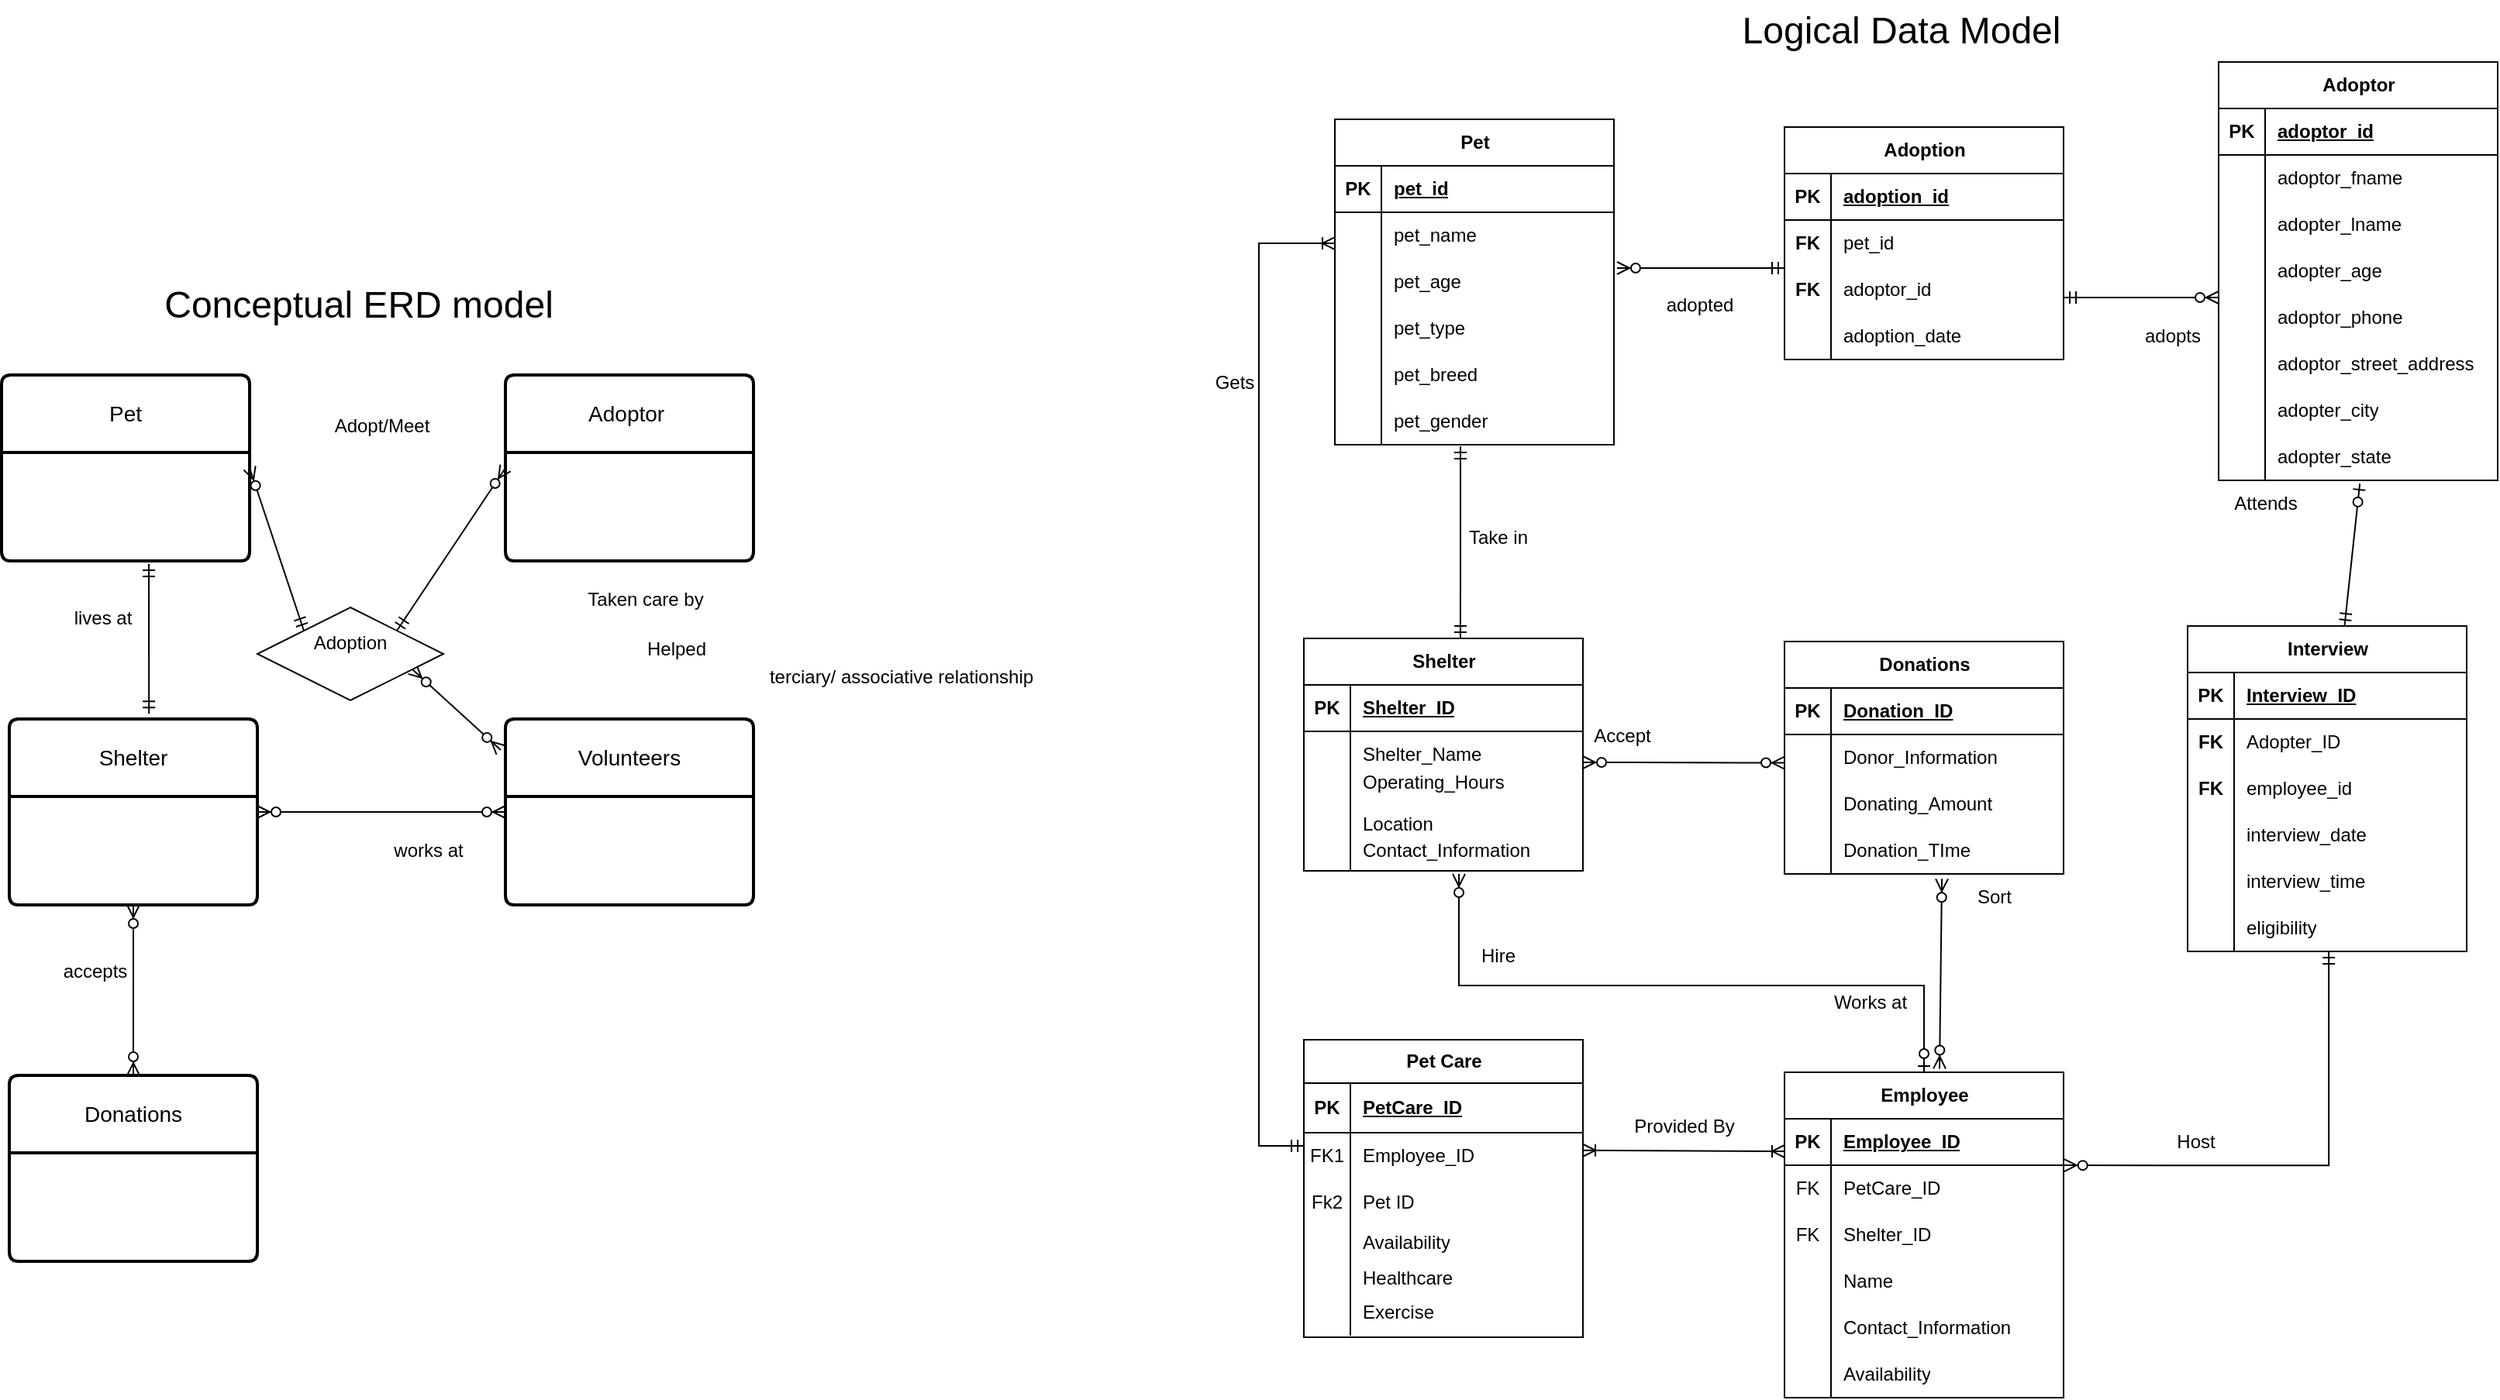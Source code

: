 <mxfile version="22.1.7" type="google">
  <diagram id="R2lEEEUBdFMjLlhIrx00" name="Page-1">
    <mxGraphModel grid="1" page="1" gridSize="10" guides="1" tooltips="1" connect="1" arrows="1" fold="1" pageScale="1" pageWidth="850" pageHeight="1100" math="0" shadow="0" extFonts="Permanent Marker^https://fonts.googleapis.com/css?family=Permanent+Marker">
      <root>
        <mxCell id="0" />
        <mxCell id="1" parent="0" />
        <mxCell id="6ScMfVnlb15F49cPPlyy-7" value="" style="fontSize=12;html=1;endArrow=ERmandOne;startArrow=ERmandOne;rounded=0;exitX=0.561;exitY=0;exitDx=0;exitDy=0;exitPerimeter=0;entryX=0.45;entryY=1.033;entryDx=0;entryDy=0;entryPerimeter=0;" edge="1" parent="1" source="iZDcgBcHcD1Suh2eyc28-14" target="UJeLe2ehfXeYBAAGGsi0-32">
          <mxGeometry width="100" height="100" relative="1" as="geometry">
            <mxPoint x="150.278" y="280" as="sourcePoint" />
            <mxPoint x="151" y="130" as="targetPoint" />
          </mxGeometry>
        </mxCell>
        <mxCell id="Ecwd08bQOfeQbjM8jds3-1" value="" style="fontSize=12;html=1;endArrow=ERoneToMany;startArrow=ERoneToMany;rounded=0;" edge="1" parent="1">
          <mxGeometry width="100" height="100" relative="1" as="geometry">
            <mxPoint x="360" y="581" as="sourcePoint" />
            <mxPoint x="230" y="580.381" as="targetPoint" />
            <Array as="points" />
          </mxGeometry>
        </mxCell>
        <mxCell id="G7YM571_TUAAjWdXDGfz-16" value="" style="edgeStyle=entityRelationEdgeStyle;fontSize=12;html=1;endArrow=ERzeroToMany;endFill=1;startArrow=ERzeroToMany;rounded=0;entryX=0;entryY=0.419;entryDx=0;entryDy=0;entryPerimeter=0;" edge="1" parent="1">
          <mxGeometry width="100" height="100" relative="1" as="geometry">
            <mxPoint x="230" y="330" as="sourcePoint" />
            <mxPoint x="360" y="330.28" as="targetPoint" />
          </mxGeometry>
        </mxCell>
        <mxCell id="Ecwd08bQOfeQbjM8jds3-6" value="" style="fontSize=12;html=1;endArrow=ERzeroToMany;startArrow=ERmandOne;rounded=0;edgeStyle=orthogonalEdgeStyle;entryX=1.002;entryY=0.002;entryDx=0;entryDy=0;entryPerimeter=0;exitX=0.506;exitY=1;exitDx=0;exitDy=0;exitPerimeter=0;" edge="1" parent="1" source="UJeLe2ehfXeYBAAGGsi0-97" target="eMTdoKlWvjq2GIoyLF6N-31">
          <mxGeometry width="100" height="100" relative="1" as="geometry">
            <mxPoint x="700" y="430" as="sourcePoint" />
            <mxPoint x="545" y="590" as="targetPoint" />
            <Array as="points">
              <mxPoint x="711" y="590" />
            </Array>
          </mxGeometry>
        </mxCell>
        <mxCell id="G7YM571_TUAAjWdXDGfz-17" value="" style="edgeStyle=elbowEdgeStyle;fontSize=12;html=1;endArrow=ERoneToMany;startArrow=ERmandOne;rounded=0;entryX=0;entryY=0.667;entryDx=0;entryDy=0;entryPerimeter=0;exitX=0;exitY=0.283;exitDx=0;exitDy=0;exitPerimeter=0;" edge="1" parent="1" source="iZDcgBcHcD1Suh2eyc28-5" target="UJeLe2ehfXeYBAAGGsi0-18">
          <mxGeometry width="100" height="100" relative="1" as="geometry">
            <mxPoint x="70" y="580" as="sourcePoint" />
            <mxPoint x="70.96" y="68" as="targetPoint" />
            <Array as="points">
              <mxPoint x="21" y="300" />
            </Array>
          </mxGeometry>
        </mxCell>
        <mxCell id="6ScMfVnlb15F49cPPlyy-14" value="adopted" style="text;html=1;align=center;verticalAlign=middle;resizable=0;points=[];autosize=1;strokeColor=none;fillColor=none;" vertex="1" parent="1">
          <mxGeometry x="270" y="20" width="70" height="30" as="geometry" />
        </mxCell>
        <mxCell id="6ScMfVnlb15F49cPPlyy-15" value="adopts" style="text;html=1;align=center;verticalAlign=middle;resizable=0;points=[];autosize=1;strokeColor=none;fillColor=none;" vertex="1" parent="1">
          <mxGeometry x="580" y="40" width="60" height="30" as="geometry" />
        </mxCell>
        <mxCell id="6ScMfVnlb15F49cPPlyy-16" value="Attends" style="text;html=1;align=center;verticalAlign=middle;resizable=0;points=[];autosize=1;strokeColor=none;fillColor=none;" vertex="1" parent="1">
          <mxGeometry x="640" y="148" width="60" height="30" as="geometry" />
        </mxCell>
        <mxCell id="Ecwd08bQOfeQbjM8jds3-8" value="Accept" style="text;html=1;align=center;verticalAlign=middle;resizable=0;points=[];autosize=1;strokeColor=none;fillColor=none;" vertex="1" parent="1">
          <mxGeometry x="225" y="298" width="60" height="30" as="geometry" />
        </mxCell>
        <mxCell id="Ecwd08bQOfeQbjM8jds3-9" value="Host" style="text;html=1;align=center;verticalAlign=middle;resizable=0;points=[];autosize=1;strokeColor=none;fillColor=none;" vertex="1" parent="1">
          <mxGeometry x="600" y="560" width="50" height="30" as="geometry" />
        </mxCell>
        <mxCell id="Ecwd08bQOfeQbjM8jds3-10" value="Hire" style="text;html=1;align=center;verticalAlign=middle;resizable=0;points=[];autosize=1;strokeColor=none;fillColor=none;" vertex="1" parent="1">
          <mxGeometry x="150" y="440" width="50" height="30" as="geometry" />
        </mxCell>
        <mxCell id="6ScMfVnlb15F49cPPlyy-18" value="Works at" style="text;html=1;align=center;verticalAlign=middle;resizable=0;points=[];autosize=1;strokeColor=none;fillColor=none;" vertex="1" parent="1">
          <mxGeometry x="380" y="470" width="70" height="30" as="geometry" />
        </mxCell>
        <mxCell id="6ScMfVnlb15F49cPPlyy-19" value="Gets" style="text;html=1;align=center;verticalAlign=middle;resizable=0;points=[];autosize=1;strokeColor=none;fillColor=none;" vertex="1" parent="1">
          <mxGeometry x="-20" y="70" width="50" height="30" as="geometry" />
        </mxCell>
        <mxCell id="Ecwd08bQOfeQbjM8jds3-12" value="&lt;div&gt;Provided By&lt;/div&gt;" style="text;html=1;align=center;verticalAlign=middle;resizable=0;points=[];autosize=1;strokeColor=none;fillColor=none;" vertex="1" parent="1">
          <mxGeometry x="250" y="550" width="90" height="30" as="geometry" />
        </mxCell>
        <mxCell id="Ecwd08bQOfeQbjM8jds3-13" value="" style="fontSize=12;html=1;endArrow=ERzeroToMany;endFill=1;startArrow=ERzeroToMany;rounded=0;exitX=0.864;exitY=-0.019;exitDx=0;exitDy=0;exitPerimeter=0;entryX=0.564;entryY=1.105;entryDx=0;entryDy=0;entryPerimeter=0;" edge="1" parent="1" target="iZDcgBcHcD1Suh2eyc28-37">
          <mxGeometry width="100" height="100" relative="1" as="geometry">
            <mxPoint x="460" y="527.72" as="sourcePoint" />
            <mxPoint x="461.76" y="400" as="targetPoint" />
          </mxGeometry>
        </mxCell>
        <mxCell id="6ScMfVnlb15F49cPPlyy-22" value="&lt;div&gt;Pet&lt;/div&gt;" style="swimlane;childLayout=stackLayout;horizontal=1;startSize=50;horizontalStack=0;rounded=1;fontSize=14;fontStyle=0;strokeWidth=2;resizeParent=0;resizeLast=1;shadow=0;dashed=0;align=center;arcSize=4;whiteSpace=wrap;html=1;" vertex="1" parent="1">
          <mxGeometry x="-790" y="80" width="160" height="120" as="geometry" />
        </mxCell>
        <mxCell id="6ScMfVnlb15F49cPPlyy-23" value="&lt;div&gt;Shelter&lt;/div&gt;" style="swimlane;childLayout=stackLayout;horizontal=1;startSize=50;horizontalStack=0;rounded=1;fontSize=14;fontStyle=0;strokeWidth=2;resizeParent=0;resizeLast=1;shadow=0;dashed=0;align=center;arcSize=4;whiteSpace=wrap;html=1;" vertex="1" parent="1">
          <mxGeometry x="-785" y="302" width="160" height="120" as="geometry" />
        </mxCell>
        <mxCell id="6ScMfVnlb15F49cPPlyy-24" value="&lt;div&gt;Adoptor&amp;nbsp;&lt;/div&gt;" style="swimlane;childLayout=stackLayout;horizontal=1;startSize=50;horizontalStack=0;rounded=1;fontSize=14;fontStyle=0;strokeWidth=2;resizeParent=0;resizeLast=1;shadow=0;dashed=0;align=center;arcSize=4;whiteSpace=wrap;html=1;" vertex="1" parent="1">
          <mxGeometry x="-465" y="80" width="160" height="120" as="geometry" />
        </mxCell>
        <mxCell id="6ScMfVnlb15F49cPPlyy-25" value="&lt;div&gt;Volunteers&lt;/div&gt;" style="swimlane;childLayout=stackLayout;horizontal=1;startSize=50;horizontalStack=0;rounded=1;fontSize=14;fontStyle=0;strokeWidth=2;resizeParent=0;resizeLast=1;shadow=0;dashed=0;align=center;arcSize=4;whiteSpace=wrap;html=1;" vertex="1" parent="1">
          <mxGeometry x="-465" y="302" width="160" height="120" as="geometry" />
        </mxCell>
        <mxCell id="6ScMfVnlb15F49cPPlyy-26" value="&lt;div&gt;Donations&lt;/div&gt;" style="swimlane;childLayout=stackLayout;horizontal=1;startSize=50;horizontalStack=0;rounded=1;fontSize=14;fontStyle=0;strokeWidth=2;resizeParent=0;resizeLast=1;shadow=0;dashed=0;align=center;arcSize=4;whiteSpace=wrap;html=1;" vertex="1" parent="1">
          <mxGeometry x="-785" y="532" width="160" height="120" as="geometry" />
        </mxCell>
        <mxCell id="Ecwd08bQOfeQbjM8jds3-15" value="" style="fontSize=12;html=1;endArrow=ERmandOne;startArrow=ERmandOne;rounded=0;exitX=0.563;exitY=-0.028;exitDx=0;exitDy=0;exitPerimeter=0;" edge="1" parent="1" source="6ScMfVnlb15F49cPPlyy-23">
          <mxGeometry width="100" height="100" relative="1" as="geometry">
            <mxPoint x="-685" y="292" as="sourcePoint" />
            <mxPoint x="-695" y="202" as="targetPoint" />
          </mxGeometry>
        </mxCell>
        <mxCell id="6ScMfVnlb15F49cPPlyy-28" value="" style="fontSize=12;html=1;endArrow=ERzeroToMany;endFill=1;startArrow=ERzeroToMany;rounded=0;entryX=0.5;entryY=1;entryDx=0;entryDy=0;exitX=0.5;exitY=0;exitDx=0;exitDy=0;" edge="1" parent="1" source="6ScMfVnlb15F49cPPlyy-26" target="6ScMfVnlb15F49cPPlyy-23">
          <mxGeometry width="100" height="100" relative="1" as="geometry">
            <mxPoint x="-765" y="522" as="sourcePoint" />
            <mxPoint x="-665" y="422" as="targetPoint" />
          </mxGeometry>
        </mxCell>
        <mxCell id="6ScMfVnlb15F49cPPlyy-29" value="" style="edgeStyle=entityRelationEdgeStyle;fontSize=12;html=1;endArrow=ERzeroToMany;endFill=1;startArrow=ERzeroToMany;rounded=0;entryX=0;entryY=0.5;entryDx=0;entryDy=0;" edge="1" parent="1" target="6ScMfVnlb15F49cPPlyy-25">
          <mxGeometry width="100" height="100" relative="1" as="geometry">
            <mxPoint x="-625" y="362" as="sourcePoint" />
            <mxPoint x="-525" y="262" as="targetPoint" />
          </mxGeometry>
        </mxCell>
        <mxCell id="6ScMfVnlb15F49cPPlyy-30" value="" style="fontSize=12;html=1;endArrow=ERzeroToMany;endFill=1;startArrow=ERzeroToMany;rounded=0;entryX=-0.019;entryY=0.167;entryDx=0;entryDy=0;entryPerimeter=0;exitX=1;exitY=0.75;exitDx=0;exitDy=0;" edge="1" parent="1" source="I-qsW70RcTQzAiqXT5IW-15" target="6ScMfVnlb15F49cPPlyy-25">
          <mxGeometry width="100" height="100" relative="1" as="geometry">
            <mxPoint x="-625" y="182" as="sourcePoint" />
            <mxPoint x="-485" y="212" as="targetPoint" />
          </mxGeometry>
        </mxCell>
        <mxCell id="6ScMfVnlb15F49cPPlyy-31" value="&lt;div&gt;Adopt/Meet&lt;/div&gt;&lt;div&gt;&lt;br&gt;&lt;/div&gt;" style="text;html=1;align=center;verticalAlign=middle;resizable=0;points=[];autosize=1;strokeColor=none;fillColor=none;" vertex="1" parent="1">
          <mxGeometry x="-585" y="100" width="80" height="40" as="geometry" />
        </mxCell>
        <mxCell id="6ScMfVnlb15F49cPPlyy-32" value="lives at" style="text;html=1;align=center;verticalAlign=middle;resizable=0;points=[];autosize=1;strokeColor=none;fillColor=none;" vertex="1" parent="1">
          <mxGeometry x="-755" y="222" width="60" height="30" as="geometry" />
        </mxCell>
        <mxCell id="6ScMfVnlb15F49cPPlyy-33" value="accepts" style="text;html=1;align=center;verticalAlign=middle;resizable=0;points=[];autosize=1;strokeColor=none;fillColor=none;" vertex="1" parent="1">
          <mxGeometry x="-765" y="450" width="70" height="30" as="geometry" />
        </mxCell>
        <mxCell id="6ScMfVnlb15F49cPPlyy-34" value="works at" style="text;html=1;align=center;verticalAlign=middle;resizable=0;points=[];autosize=1;strokeColor=none;fillColor=none;" vertex="1" parent="1">
          <mxGeometry x="-550" y="372" width="70" height="30" as="geometry" />
        </mxCell>
        <mxCell id="Ecwd08bQOfeQbjM8jds3-18" value="Helped" style="text;html=1;align=center;verticalAlign=middle;resizable=0;points=[];autosize=1;strokeColor=none;fillColor=none;" vertex="1" parent="1">
          <mxGeometry x="-385" y="242" width="60" height="30" as="geometry" />
        </mxCell>
        <mxCell id="Ecwd08bQOfeQbjM8jds3-19" value="Taken care by" style="text;html=1;align=center;verticalAlign=middle;resizable=0;points=[];autosize=1;strokeColor=none;fillColor=none;" vertex="1" parent="1">
          <mxGeometry x="-425" y="210" width="100" height="30" as="geometry" />
        </mxCell>
        <mxCell id="I-qsW70RcTQzAiqXT5IW-15" value="&lt;div&gt;Adoption&lt;/div&gt;&lt;div&gt;&lt;br&gt;&lt;/div&gt;" style="shape=rhombus;perimeter=rhombusPerimeter;whiteSpace=wrap;html=1;align=center;" vertex="1" parent="1">
          <mxGeometry x="-625" y="230" width="120" height="60" as="geometry" />
        </mxCell>
        <mxCell id="I-qsW70RcTQzAiqXT5IW-17" value="&lt;div&gt;terciary/ associative relationship&lt;/div&gt;&lt;div&gt;&lt;br&gt;&lt;/div&gt;" style="text;html=1;align=center;verticalAlign=middle;resizable=0;points=[];autosize=1;strokeColor=none;fillColor=none;" vertex="1" parent="1">
          <mxGeometry x="-305" y="262" width="190" height="40" as="geometry" />
        </mxCell>
        <mxCell id="I-qsW70RcTQzAiqXT5IW-19" value="" style="fontSize=12;html=1;endArrow=ERzeroToMany;startArrow=ERmandOne;rounded=0;entryX=1;entryY=0.5;entryDx=0;entryDy=0;exitX=0;exitY=0;exitDx=0;exitDy=0;" edge="1" parent="1" source="I-qsW70RcTQzAiqXT5IW-15" target="6ScMfVnlb15F49cPPlyy-22">
          <mxGeometry width="100" height="100" relative="1" as="geometry">
            <mxPoint x="-590" y="222" as="sourcePoint" />
            <mxPoint x="-585" y="132" as="targetPoint" />
          </mxGeometry>
        </mxCell>
        <mxCell id="I-qsW70RcTQzAiqXT5IW-20" value="" style="fontSize=12;html=1;endArrow=ERzeroToMany;startArrow=ERmandOne;rounded=0;entryX=0;entryY=0.5;entryDx=0;entryDy=0;exitX=1;exitY=0;exitDx=0;exitDy=0;" edge="1" parent="1" source="I-qsW70RcTQzAiqXT5IW-15" target="6ScMfVnlb15F49cPPlyy-24">
          <mxGeometry width="100" height="100" relative="1" as="geometry">
            <mxPoint x="-585" y="255" as="sourcePoint" />
            <mxPoint x="-620" y="150" as="targetPoint" />
          </mxGeometry>
        </mxCell>
        <mxCell id="UJeLe2ehfXeYBAAGGsi0-14" value="Pet" style="shape=table;startSize=30;container=1;collapsible=1;childLayout=tableLayout;fixedRows=1;rowLines=0;fontStyle=1;align=center;resizeLast=1;html=1;" vertex="1" parent="1">
          <mxGeometry x="70" y="-85" width="180" height="210" as="geometry" />
        </mxCell>
        <mxCell id="UJeLe2ehfXeYBAAGGsi0-15" value="" style="shape=tableRow;horizontal=0;startSize=0;swimlaneHead=0;swimlaneBody=0;fillColor=none;collapsible=0;dropTarget=0;points=[[0,0.5],[1,0.5]];portConstraint=eastwest;top=0;left=0;right=0;bottom=1;" vertex="1" parent="UJeLe2ehfXeYBAAGGsi0-14">
          <mxGeometry y="30" width="180" height="30" as="geometry" />
        </mxCell>
        <mxCell id="UJeLe2ehfXeYBAAGGsi0-16" value="PK" style="shape=partialRectangle;connectable=0;fillColor=none;top=0;left=0;bottom=0;right=0;fontStyle=1;overflow=hidden;whiteSpace=wrap;html=1;" vertex="1" parent="UJeLe2ehfXeYBAAGGsi0-15">
          <mxGeometry width="30" height="30" as="geometry">
            <mxRectangle width="30" height="30" as="alternateBounds" />
          </mxGeometry>
        </mxCell>
        <mxCell id="UJeLe2ehfXeYBAAGGsi0-17" value="pet_id" style="shape=partialRectangle;connectable=0;fillColor=none;top=0;left=0;bottom=0;right=0;align=left;spacingLeft=6;fontStyle=5;overflow=hidden;whiteSpace=wrap;html=1;" vertex="1" parent="UJeLe2ehfXeYBAAGGsi0-15">
          <mxGeometry x="30" width="150" height="30" as="geometry">
            <mxRectangle width="150" height="30" as="alternateBounds" />
          </mxGeometry>
        </mxCell>
        <mxCell id="UJeLe2ehfXeYBAAGGsi0-18" value="" style="shape=tableRow;horizontal=0;startSize=0;swimlaneHead=0;swimlaneBody=0;fillColor=none;collapsible=0;dropTarget=0;points=[[0,0.5],[1,0.5]];portConstraint=eastwest;top=0;left=0;right=0;bottom=0;" vertex="1" parent="UJeLe2ehfXeYBAAGGsi0-14">
          <mxGeometry y="60" width="180" height="30" as="geometry" />
        </mxCell>
        <mxCell id="UJeLe2ehfXeYBAAGGsi0-19" value="" style="shape=partialRectangle;connectable=0;fillColor=none;top=0;left=0;bottom=0;right=0;editable=1;overflow=hidden;whiteSpace=wrap;html=1;" vertex="1" parent="UJeLe2ehfXeYBAAGGsi0-18">
          <mxGeometry width="30" height="30" as="geometry">
            <mxRectangle width="30" height="30" as="alternateBounds" />
          </mxGeometry>
        </mxCell>
        <mxCell id="UJeLe2ehfXeYBAAGGsi0-20" value="pet_name" style="shape=partialRectangle;connectable=0;fillColor=none;top=0;left=0;bottom=0;right=0;align=left;spacingLeft=6;overflow=hidden;whiteSpace=wrap;html=1;" vertex="1" parent="UJeLe2ehfXeYBAAGGsi0-18">
          <mxGeometry x="30" width="150" height="30" as="geometry">
            <mxRectangle width="150" height="30" as="alternateBounds" />
          </mxGeometry>
        </mxCell>
        <mxCell id="UJeLe2ehfXeYBAAGGsi0-21" value="" style="shape=tableRow;horizontal=0;startSize=0;swimlaneHead=0;swimlaneBody=0;fillColor=none;collapsible=0;dropTarget=0;points=[[0,0.5],[1,0.5]];portConstraint=eastwest;top=0;left=0;right=0;bottom=0;" vertex="1" parent="UJeLe2ehfXeYBAAGGsi0-14">
          <mxGeometry y="90" width="180" height="30" as="geometry" />
        </mxCell>
        <mxCell id="UJeLe2ehfXeYBAAGGsi0-22" value="" style="shape=partialRectangle;connectable=0;fillColor=none;top=0;left=0;bottom=0;right=0;editable=1;overflow=hidden;whiteSpace=wrap;html=1;" vertex="1" parent="UJeLe2ehfXeYBAAGGsi0-21">
          <mxGeometry width="30" height="30" as="geometry">
            <mxRectangle width="30" height="30" as="alternateBounds" />
          </mxGeometry>
        </mxCell>
        <mxCell id="UJeLe2ehfXeYBAAGGsi0-23" value="pet_age" style="shape=partialRectangle;connectable=0;fillColor=none;top=0;left=0;bottom=0;right=0;align=left;spacingLeft=6;overflow=hidden;whiteSpace=wrap;html=1;" vertex="1" parent="UJeLe2ehfXeYBAAGGsi0-21">
          <mxGeometry x="30" width="150" height="30" as="geometry">
            <mxRectangle width="150" height="30" as="alternateBounds" />
          </mxGeometry>
        </mxCell>
        <mxCell id="UJeLe2ehfXeYBAAGGsi0-24" value="" style="shape=tableRow;horizontal=0;startSize=0;swimlaneHead=0;swimlaneBody=0;fillColor=none;collapsible=0;dropTarget=0;points=[[0,0.5],[1,0.5]];portConstraint=eastwest;top=0;left=0;right=0;bottom=0;" vertex="1" parent="UJeLe2ehfXeYBAAGGsi0-14">
          <mxGeometry y="120" width="180" height="30" as="geometry" />
        </mxCell>
        <mxCell id="UJeLe2ehfXeYBAAGGsi0-25" value="" style="shape=partialRectangle;connectable=0;fillColor=none;top=0;left=0;bottom=0;right=0;editable=1;overflow=hidden;whiteSpace=wrap;html=1;" vertex="1" parent="UJeLe2ehfXeYBAAGGsi0-24">
          <mxGeometry width="30" height="30" as="geometry">
            <mxRectangle width="30" height="30" as="alternateBounds" />
          </mxGeometry>
        </mxCell>
        <mxCell id="UJeLe2ehfXeYBAAGGsi0-26" value="pet_type" style="shape=partialRectangle;connectable=0;fillColor=none;top=0;left=0;bottom=0;right=0;align=left;spacingLeft=6;overflow=hidden;whiteSpace=wrap;html=1;" vertex="1" parent="UJeLe2ehfXeYBAAGGsi0-24">
          <mxGeometry x="30" width="150" height="30" as="geometry">
            <mxRectangle width="150" height="30" as="alternateBounds" />
          </mxGeometry>
        </mxCell>
        <mxCell id="UJeLe2ehfXeYBAAGGsi0-27" style="shape=tableRow;horizontal=0;startSize=0;swimlaneHead=0;swimlaneBody=0;fillColor=none;collapsible=0;dropTarget=0;points=[[0,0.5],[1,0.5]];portConstraint=eastwest;top=0;left=0;right=0;bottom=0;" vertex="1" parent="UJeLe2ehfXeYBAAGGsi0-14">
          <mxGeometry y="150" width="180" height="30" as="geometry" />
        </mxCell>
        <mxCell id="UJeLe2ehfXeYBAAGGsi0-28" style="shape=partialRectangle;connectable=0;fillColor=none;top=0;left=0;bottom=0;right=0;editable=1;overflow=hidden;whiteSpace=wrap;html=1;" vertex="1" parent="UJeLe2ehfXeYBAAGGsi0-27">
          <mxGeometry width="30" height="30" as="geometry">
            <mxRectangle width="30" height="30" as="alternateBounds" />
          </mxGeometry>
        </mxCell>
        <mxCell id="UJeLe2ehfXeYBAAGGsi0-29" value="pet_breed" style="shape=partialRectangle;connectable=0;fillColor=none;top=0;left=0;bottom=0;right=0;align=left;spacingLeft=6;overflow=hidden;whiteSpace=wrap;html=1;" vertex="1" parent="UJeLe2ehfXeYBAAGGsi0-27">
          <mxGeometry x="30" width="150" height="30" as="geometry">
            <mxRectangle width="150" height="30" as="alternateBounds" />
          </mxGeometry>
        </mxCell>
        <mxCell id="UJeLe2ehfXeYBAAGGsi0-32" style="shape=tableRow;horizontal=0;startSize=0;swimlaneHead=0;swimlaneBody=0;fillColor=none;collapsible=0;dropTarget=0;points=[[0,0.5],[1,0.5]];portConstraint=eastwest;top=0;left=0;right=0;bottom=0;" vertex="1" parent="UJeLe2ehfXeYBAAGGsi0-14">
          <mxGeometry y="180" width="180" height="30" as="geometry" />
        </mxCell>
        <mxCell id="UJeLe2ehfXeYBAAGGsi0-33" style="shape=partialRectangle;connectable=0;fillColor=none;top=0;left=0;bottom=0;right=0;editable=1;overflow=hidden;whiteSpace=wrap;html=1;" vertex="1" parent="UJeLe2ehfXeYBAAGGsi0-32">
          <mxGeometry width="30" height="30" as="geometry">
            <mxRectangle width="30" height="30" as="alternateBounds" />
          </mxGeometry>
        </mxCell>
        <mxCell id="UJeLe2ehfXeYBAAGGsi0-34" value="pet_gender" style="shape=partialRectangle;connectable=0;fillColor=none;top=0;left=0;bottom=0;right=0;align=left;spacingLeft=6;overflow=hidden;whiteSpace=wrap;html=1;" vertex="1" parent="UJeLe2ehfXeYBAAGGsi0-32">
          <mxGeometry x="30" width="150" height="30" as="geometry">
            <mxRectangle width="150" height="30" as="alternateBounds" />
          </mxGeometry>
        </mxCell>
        <mxCell id="eMTdoKlWvjq2GIoyLF6N-14" value="Interview" style="shape=table;startSize=30;container=1;collapsible=1;childLayout=tableLayout;fixedRows=1;rowLines=0;fontStyle=1;align=center;resizeLast=1;html=1;" vertex="1" parent="1">
          <mxGeometry x="620" y="242" width="180" height="210" as="geometry" />
        </mxCell>
        <mxCell id="eMTdoKlWvjq2GIoyLF6N-15" value="" style="shape=tableRow;horizontal=0;startSize=0;swimlaneHead=0;swimlaneBody=0;fillColor=none;collapsible=0;dropTarget=0;points=[[0,0.5],[1,0.5]];portConstraint=eastwest;top=0;left=0;right=0;bottom=1;" vertex="1" parent="eMTdoKlWvjq2GIoyLF6N-14">
          <mxGeometry y="30" width="180" height="30" as="geometry" />
        </mxCell>
        <mxCell id="eMTdoKlWvjq2GIoyLF6N-16" value="PK" style="shape=partialRectangle;connectable=0;fillColor=none;top=0;left=0;bottom=0;right=0;fontStyle=1;overflow=hidden;whiteSpace=wrap;html=1;" vertex="1" parent="eMTdoKlWvjq2GIoyLF6N-15">
          <mxGeometry width="30" height="30" as="geometry">
            <mxRectangle width="30" height="30" as="alternateBounds" />
          </mxGeometry>
        </mxCell>
        <mxCell id="eMTdoKlWvjq2GIoyLF6N-17" value="Interview_ID" style="shape=partialRectangle;connectable=0;fillColor=none;top=0;left=0;bottom=0;right=0;align=left;spacingLeft=6;fontStyle=5;overflow=hidden;whiteSpace=wrap;html=1;" vertex="1" parent="eMTdoKlWvjq2GIoyLF6N-15">
          <mxGeometry x="30" width="150" height="30" as="geometry">
            <mxRectangle width="150" height="30" as="alternateBounds" />
          </mxGeometry>
        </mxCell>
        <mxCell id="eMTdoKlWvjq2GIoyLF6N-18" value="" style="shape=tableRow;horizontal=0;startSize=0;swimlaneHead=0;swimlaneBody=0;fillColor=none;collapsible=0;dropTarget=0;points=[[0,0.5],[1,0.5]];portConstraint=eastwest;top=0;left=0;right=0;bottom=0;" vertex="1" parent="eMTdoKlWvjq2GIoyLF6N-14">
          <mxGeometry y="60" width="180" height="30" as="geometry" />
        </mxCell>
        <mxCell id="eMTdoKlWvjq2GIoyLF6N-19" value="FK" style="shape=partialRectangle;connectable=0;fillColor=none;top=0;left=0;bottom=0;right=0;editable=1;overflow=hidden;whiteSpace=wrap;html=1;fontStyle=1" vertex="1" parent="eMTdoKlWvjq2GIoyLF6N-18">
          <mxGeometry width="30" height="30" as="geometry">
            <mxRectangle width="30" height="30" as="alternateBounds" />
          </mxGeometry>
        </mxCell>
        <mxCell id="eMTdoKlWvjq2GIoyLF6N-20" value="Adopter_ID" style="shape=partialRectangle;connectable=0;fillColor=none;top=0;left=0;bottom=0;right=0;align=left;spacingLeft=6;overflow=hidden;whiteSpace=wrap;html=1;" vertex="1" parent="eMTdoKlWvjq2GIoyLF6N-18">
          <mxGeometry x="30" width="150" height="30" as="geometry">
            <mxRectangle width="150" height="30" as="alternateBounds" />
          </mxGeometry>
        </mxCell>
        <mxCell id="eMTdoKlWvjq2GIoyLF6N-21" value="" style="shape=tableRow;horizontal=0;startSize=0;swimlaneHead=0;swimlaneBody=0;fillColor=none;collapsible=0;dropTarget=0;points=[[0,0.5],[1,0.5]];portConstraint=eastwest;top=0;left=0;right=0;bottom=0;" vertex="1" parent="eMTdoKlWvjq2GIoyLF6N-14">
          <mxGeometry y="90" width="180" height="30" as="geometry" />
        </mxCell>
        <mxCell id="eMTdoKlWvjq2GIoyLF6N-22" value="&lt;b&gt;FK&lt;/b&gt;" style="shape=partialRectangle;connectable=0;fillColor=none;top=0;left=0;bottom=0;right=0;editable=1;overflow=hidden;whiteSpace=wrap;html=1;" vertex="1" parent="eMTdoKlWvjq2GIoyLF6N-21">
          <mxGeometry width="30" height="30" as="geometry">
            <mxRectangle width="30" height="30" as="alternateBounds" />
          </mxGeometry>
        </mxCell>
        <mxCell id="eMTdoKlWvjq2GIoyLF6N-23" value="employee_id" style="shape=partialRectangle;connectable=0;fillColor=none;top=0;left=0;bottom=0;right=0;align=left;spacingLeft=6;overflow=hidden;whiteSpace=wrap;html=1;" vertex="1" parent="eMTdoKlWvjq2GIoyLF6N-21">
          <mxGeometry x="30" width="150" height="30" as="geometry">
            <mxRectangle width="150" height="30" as="alternateBounds" />
          </mxGeometry>
        </mxCell>
        <mxCell id="eMTdoKlWvjq2GIoyLF6N-24" value="" style="shape=tableRow;horizontal=0;startSize=0;swimlaneHead=0;swimlaneBody=0;fillColor=none;collapsible=0;dropTarget=0;points=[[0,0.5],[1,0.5]];portConstraint=eastwest;top=0;left=0;right=0;bottom=0;" vertex="1" parent="eMTdoKlWvjq2GIoyLF6N-14">
          <mxGeometry y="120" width="180" height="30" as="geometry" />
        </mxCell>
        <mxCell id="eMTdoKlWvjq2GIoyLF6N-25" value="" style="shape=partialRectangle;connectable=0;fillColor=none;top=0;left=0;bottom=0;right=0;editable=1;overflow=hidden;whiteSpace=wrap;html=1;" vertex="1" parent="eMTdoKlWvjq2GIoyLF6N-24">
          <mxGeometry width="30" height="30" as="geometry">
            <mxRectangle width="30" height="30" as="alternateBounds" />
          </mxGeometry>
        </mxCell>
        <mxCell id="eMTdoKlWvjq2GIoyLF6N-26" value="interview_date" style="shape=partialRectangle;connectable=0;fillColor=none;top=0;left=0;bottom=0;right=0;align=left;spacingLeft=6;overflow=hidden;whiteSpace=wrap;html=1;" vertex="1" parent="eMTdoKlWvjq2GIoyLF6N-24">
          <mxGeometry x="30" width="150" height="30" as="geometry">
            <mxRectangle width="150" height="30" as="alternateBounds" />
          </mxGeometry>
        </mxCell>
        <mxCell id="UJeLe2ehfXeYBAAGGsi0-94" style="shape=tableRow;horizontal=0;startSize=0;swimlaneHead=0;swimlaneBody=0;fillColor=none;collapsible=0;dropTarget=0;points=[[0,0.5],[1,0.5]];portConstraint=eastwest;top=0;left=0;right=0;bottom=0;" vertex="1" parent="eMTdoKlWvjq2GIoyLF6N-14">
          <mxGeometry y="150" width="180" height="30" as="geometry" />
        </mxCell>
        <mxCell id="UJeLe2ehfXeYBAAGGsi0-95" style="shape=partialRectangle;connectable=0;fillColor=none;top=0;left=0;bottom=0;right=0;editable=1;overflow=hidden;whiteSpace=wrap;html=1;" vertex="1" parent="UJeLe2ehfXeYBAAGGsi0-94">
          <mxGeometry width="30" height="30" as="geometry">
            <mxRectangle width="30" height="30" as="alternateBounds" />
          </mxGeometry>
        </mxCell>
        <mxCell id="UJeLe2ehfXeYBAAGGsi0-96" value="interview_time" style="shape=partialRectangle;connectable=0;fillColor=none;top=0;left=0;bottom=0;right=0;align=left;spacingLeft=6;overflow=hidden;whiteSpace=wrap;html=1;" vertex="1" parent="UJeLe2ehfXeYBAAGGsi0-94">
          <mxGeometry x="30" width="150" height="30" as="geometry">
            <mxRectangle width="150" height="30" as="alternateBounds" />
          </mxGeometry>
        </mxCell>
        <mxCell id="UJeLe2ehfXeYBAAGGsi0-97" style="shape=tableRow;horizontal=0;startSize=0;swimlaneHead=0;swimlaneBody=0;fillColor=none;collapsible=0;dropTarget=0;points=[[0,0.5],[1,0.5]];portConstraint=eastwest;top=0;left=0;right=0;bottom=0;" vertex="1" parent="eMTdoKlWvjq2GIoyLF6N-14">
          <mxGeometry y="180" width="180" height="30" as="geometry" />
        </mxCell>
        <mxCell id="UJeLe2ehfXeYBAAGGsi0-98" style="shape=partialRectangle;connectable=0;fillColor=none;top=0;left=0;bottom=0;right=0;editable=1;overflow=hidden;whiteSpace=wrap;html=1;" vertex="1" parent="UJeLe2ehfXeYBAAGGsi0-97">
          <mxGeometry width="30" height="30" as="geometry">
            <mxRectangle width="30" height="30" as="alternateBounds" />
          </mxGeometry>
        </mxCell>
        <mxCell id="UJeLe2ehfXeYBAAGGsi0-99" value="eligibility" style="shape=partialRectangle;connectable=0;fillColor=none;top=0;left=0;bottom=0;right=0;align=left;spacingLeft=6;overflow=hidden;whiteSpace=wrap;html=1;" vertex="1" parent="UJeLe2ehfXeYBAAGGsi0-97">
          <mxGeometry x="30" width="150" height="30" as="geometry">
            <mxRectangle width="150" height="30" as="alternateBounds" />
          </mxGeometry>
        </mxCell>
        <mxCell id="iZDcgBcHcD1Suh2eyc28-1" value="Pet Care" style="shape=table;startSize=28;container=1;collapsible=1;childLayout=tableLayout;fixedRows=1;rowLines=0;fontStyle=1;align=center;resizeLast=1;html=1;" vertex="1" parent="1">
          <mxGeometry x="50" y="509" width="180" height="192" as="geometry" />
        </mxCell>
        <mxCell id="iZDcgBcHcD1Suh2eyc28-2" value="" style="shape=tableRow;horizontal=0;startSize=0;swimlaneHead=0;swimlaneBody=0;fillColor=none;collapsible=0;dropTarget=0;points=[[0,0.5],[1,0.5]];portConstraint=eastwest;top=0;left=0;right=0;bottom=1;" vertex="1" parent="iZDcgBcHcD1Suh2eyc28-1">
          <mxGeometry y="28" width="180" height="32" as="geometry" />
        </mxCell>
        <mxCell id="iZDcgBcHcD1Suh2eyc28-3" value="PK" style="shape=partialRectangle;connectable=0;fillColor=none;top=0;left=0;bottom=0;right=0;fontStyle=1;overflow=hidden;whiteSpace=wrap;html=1;" vertex="1" parent="iZDcgBcHcD1Suh2eyc28-2">
          <mxGeometry width="30" height="32" as="geometry">
            <mxRectangle width="30" height="32" as="alternateBounds" />
          </mxGeometry>
        </mxCell>
        <mxCell id="iZDcgBcHcD1Suh2eyc28-4" value="PetCare_ID" style="shape=partialRectangle;connectable=0;fillColor=none;top=0;left=0;bottom=0;right=0;align=left;spacingLeft=6;fontStyle=5;overflow=hidden;whiteSpace=wrap;html=1;" vertex="1" parent="iZDcgBcHcD1Suh2eyc28-2">
          <mxGeometry x="30" width="150" height="32" as="geometry">
            <mxRectangle width="150" height="32" as="alternateBounds" />
          </mxGeometry>
        </mxCell>
        <mxCell id="iZDcgBcHcD1Suh2eyc28-5" value="" style="shape=tableRow;horizontal=0;startSize=0;swimlaneHead=0;swimlaneBody=0;fillColor=none;collapsible=0;dropTarget=0;points=[[0,0.5],[1,0.5]];portConstraint=eastwest;top=0;left=0;right=0;bottom=0;" vertex="1" parent="iZDcgBcHcD1Suh2eyc28-1">
          <mxGeometry y="60" width="180" height="30" as="geometry" />
        </mxCell>
        <mxCell id="iZDcgBcHcD1Suh2eyc28-6" value="FK1" style="shape=partialRectangle;connectable=0;fillColor=none;top=0;left=0;bottom=0;right=0;editable=1;overflow=hidden;whiteSpace=wrap;html=1;" vertex="1" parent="iZDcgBcHcD1Suh2eyc28-5">
          <mxGeometry width="30" height="30" as="geometry">
            <mxRectangle width="30" height="30" as="alternateBounds" />
          </mxGeometry>
        </mxCell>
        <mxCell id="iZDcgBcHcD1Suh2eyc28-7" value="Employee_ID" style="shape=partialRectangle;connectable=0;fillColor=none;top=0;left=0;bottom=0;right=0;align=left;spacingLeft=6;overflow=hidden;whiteSpace=wrap;html=1;" vertex="1" parent="iZDcgBcHcD1Suh2eyc28-5">
          <mxGeometry x="30" width="150" height="30" as="geometry">
            <mxRectangle width="150" height="30" as="alternateBounds" />
          </mxGeometry>
        </mxCell>
        <mxCell id="iZDcgBcHcD1Suh2eyc28-8" value="" style="shape=tableRow;horizontal=0;startSize=0;swimlaneHead=0;swimlaneBody=0;fillColor=none;collapsible=0;dropTarget=0;points=[[0,0.5],[1,0.5]];portConstraint=eastwest;top=0;left=0;right=0;bottom=0;" vertex="1" parent="iZDcgBcHcD1Suh2eyc28-1">
          <mxGeometry y="90" width="180" height="30" as="geometry" />
        </mxCell>
        <mxCell id="iZDcgBcHcD1Suh2eyc28-9" value="Fk2" style="shape=partialRectangle;connectable=0;fillColor=none;top=0;left=0;bottom=0;right=0;editable=1;overflow=hidden;whiteSpace=wrap;html=1;" vertex="1" parent="iZDcgBcHcD1Suh2eyc28-8">
          <mxGeometry width="30" height="30" as="geometry">
            <mxRectangle width="30" height="30" as="alternateBounds" />
          </mxGeometry>
        </mxCell>
        <mxCell id="iZDcgBcHcD1Suh2eyc28-10" value="Pet ID" style="shape=partialRectangle;connectable=0;fillColor=none;top=0;left=0;bottom=0;right=0;align=left;spacingLeft=6;overflow=hidden;whiteSpace=wrap;html=1;" vertex="1" parent="iZDcgBcHcD1Suh2eyc28-8">
          <mxGeometry x="30" width="150" height="30" as="geometry">
            <mxRectangle width="150" height="30" as="alternateBounds" />
          </mxGeometry>
        </mxCell>
        <mxCell id="iZDcgBcHcD1Suh2eyc28-11" value="" style="shape=tableRow;horizontal=0;startSize=0;swimlaneHead=0;swimlaneBody=0;fillColor=none;collapsible=0;dropTarget=0;points=[[0,0.5],[1,0.5]];portConstraint=eastwest;top=0;left=0;right=0;bottom=0;" vertex="1" parent="iZDcgBcHcD1Suh2eyc28-1">
          <mxGeometry y="120" width="180" height="22" as="geometry" />
        </mxCell>
        <mxCell id="iZDcgBcHcD1Suh2eyc28-12" value="" style="shape=partialRectangle;connectable=0;fillColor=none;top=0;left=0;bottom=0;right=0;editable=1;overflow=hidden;whiteSpace=wrap;html=1;" vertex="1" parent="iZDcgBcHcD1Suh2eyc28-11">
          <mxGeometry width="30" height="22" as="geometry">
            <mxRectangle width="30" height="22" as="alternateBounds" />
          </mxGeometry>
        </mxCell>
        <mxCell id="iZDcgBcHcD1Suh2eyc28-13" value="Availability" style="shape=partialRectangle;connectable=0;fillColor=none;top=0;left=0;bottom=0;right=0;align=left;spacingLeft=6;overflow=hidden;whiteSpace=wrap;html=1;" vertex="1" parent="iZDcgBcHcD1Suh2eyc28-11">
          <mxGeometry x="30" width="150" height="22" as="geometry">
            <mxRectangle width="150" height="22" as="alternateBounds" />
          </mxGeometry>
        </mxCell>
        <mxCell id="UJeLe2ehfXeYBAAGGsi0-30" value="" style="fontSize=12;html=1;endArrow=ERzeroToMany;startArrow=ERmandOne;rounded=0;entryX=1.011;entryY=0.2;entryDx=0;entryDy=0;entryPerimeter=0;" edge="1" parent="1" target="UJeLe2ehfXeYBAAGGsi0-21">
          <mxGeometry width="100" height="100" relative="1" as="geometry">
            <mxPoint x="360" y="11" as="sourcePoint" />
            <mxPoint x="460" y="15" as="targetPoint" />
          </mxGeometry>
        </mxCell>
        <mxCell id="eMTdoKlWvjq2GIoyLF6N-27" value="Employee" style="shape=table;startSize=30;container=1;collapsible=1;childLayout=tableLayout;fixedRows=1;rowLines=0;fontStyle=1;align=center;resizeLast=1;html=1;" vertex="1" parent="1">
          <mxGeometry x="360" y="530" width="180" height="210" as="geometry" />
        </mxCell>
        <mxCell id="eMTdoKlWvjq2GIoyLF6N-50" style="shape=tableRow;horizontal=0;startSize=0;swimlaneHead=0;swimlaneBody=0;fillColor=none;collapsible=0;dropTarget=0;points=[[0,0.5],[1,0.5]];portConstraint=eastwest;top=0;left=0;right=0;bottom=1;" vertex="1" parent="eMTdoKlWvjq2GIoyLF6N-27">
          <mxGeometry y="30" width="180" height="30" as="geometry" />
        </mxCell>
        <mxCell id="eMTdoKlWvjq2GIoyLF6N-51" value="PK" style="shape=partialRectangle;connectable=0;fillColor=none;top=0;left=0;bottom=0;right=0;fontStyle=1;overflow=hidden;whiteSpace=wrap;html=1;" vertex="1" parent="eMTdoKlWvjq2GIoyLF6N-50">
          <mxGeometry width="30" height="30" as="geometry">
            <mxRectangle width="30" height="30" as="alternateBounds" />
          </mxGeometry>
        </mxCell>
        <mxCell id="eMTdoKlWvjq2GIoyLF6N-52" value="Employee_ID" style="shape=partialRectangle;connectable=0;fillColor=none;top=0;left=0;bottom=0;right=0;align=left;spacingLeft=6;fontStyle=5;overflow=hidden;whiteSpace=wrap;html=1;" vertex="1" parent="eMTdoKlWvjq2GIoyLF6N-50">
          <mxGeometry x="30" width="150" height="30" as="geometry">
            <mxRectangle width="150" height="30" as="alternateBounds" />
          </mxGeometry>
        </mxCell>
        <mxCell id="eMTdoKlWvjq2GIoyLF6N-31" value="" style="shape=tableRow;horizontal=0;startSize=0;swimlaneHead=0;swimlaneBody=0;fillColor=none;collapsible=0;dropTarget=0;points=[[0,0.5],[1,0.5]];portConstraint=eastwest;top=0;left=0;right=0;bottom=0;" vertex="1" parent="eMTdoKlWvjq2GIoyLF6N-27">
          <mxGeometry y="60" width="180" height="30" as="geometry" />
        </mxCell>
        <mxCell id="eMTdoKlWvjq2GIoyLF6N-32" value="FK" style="shape=partialRectangle;connectable=0;fillColor=none;top=0;left=0;bottom=0;right=0;editable=1;overflow=hidden;whiteSpace=wrap;html=1;" vertex="1" parent="eMTdoKlWvjq2GIoyLF6N-31">
          <mxGeometry width="30" height="30" as="geometry">
            <mxRectangle width="30" height="30" as="alternateBounds" />
          </mxGeometry>
        </mxCell>
        <mxCell id="eMTdoKlWvjq2GIoyLF6N-33" value="PetCare_ID" style="shape=partialRectangle;connectable=0;fillColor=none;top=0;left=0;bottom=0;right=0;align=left;spacingLeft=6;overflow=hidden;whiteSpace=wrap;html=1;" vertex="1" parent="eMTdoKlWvjq2GIoyLF6N-31">
          <mxGeometry x="30" width="150" height="30" as="geometry">
            <mxRectangle width="150" height="30" as="alternateBounds" />
          </mxGeometry>
        </mxCell>
        <mxCell id="eMTdoKlWvjq2GIoyLF6N-56" style="shape=tableRow;horizontal=0;startSize=0;swimlaneHead=0;swimlaneBody=0;fillColor=none;collapsible=0;dropTarget=0;points=[[0,0.5],[1,0.5]];portConstraint=eastwest;top=0;left=0;right=0;bottom=0;" vertex="1" parent="eMTdoKlWvjq2GIoyLF6N-27">
          <mxGeometry y="90" width="180" height="30" as="geometry" />
        </mxCell>
        <mxCell id="eMTdoKlWvjq2GIoyLF6N-57" value="FK" style="shape=partialRectangle;connectable=0;fillColor=none;top=0;left=0;bottom=0;right=0;editable=1;overflow=hidden;whiteSpace=wrap;html=1;" vertex="1" parent="eMTdoKlWvjq2GIoyLF6N-56">
          <mxGeometry width="30" height="30" as="geometry">
            <mxRectangle width="30" height="30" as="alternateBounds" />
          </mxGeometry>
        </mxCell>
        <mxCell id="eMTdoKlWvjq2GIoyLF6N-58" value="Shelter_ID" style="shape=partialRectangle;connectable=0;fillColor=none;top=0;left=0;bottom=0;right=0;align=left;spacingLeft=6;overflow=hidden;whiteSpace=wrap;html=1;" vertex="1" parent="eMTdoKlWvjq2GIoyLF6N-56">
          <mxGeometry x="30" width="150" height="30" as="geometry">
            <mxRectangle width="150" height="30" as="alternateBounds" />
          </mxGeometry>
        </mxCell>
        <mxCell id="eMTdoKlWvjq2GIoyLF6N-34" value="" style="shape=tableRow;horizontal=0;startSize=0;swimlaneHead=0;swimlaneBody=0;fillColor=none;collapsible=0;dropTarget=0;points=[[0,0.5],[1,0.5]];portConstraint=eastwest;top=0;left=0;right=0;bottom=0;" vertex="1" parent="eMTdoKlWvjq2GIoyLF6N-27">
          <mxGeometry y="120" width="180" height="30" as="geometry" />
        </mxCell>
        <mxCell id="eMTdoKlWvjq2GIoyLF6N-35" value="" style="shape=partialRectangle;connectable=0;fillColor=none;top=0;left=0;bottom=0;right=0;editable=1;overflow=hidden;whiteSpace=wrap;html=1;" vertex="1" parent="eMTdoKlWvjq2GIoyLF6N-34">
          <mxGeometry width="30" height="30" as="geometry">
            <mxRectangle width="30" height="30" as="alternateBounds" />
          </mxGeometry>
        </mxCell>
        <mxCell id="eMTdoKlWvjq2GIoyLF6N-36" value="Name" style="shape=partialRectangle;connectable=0;fillColor=none;top=0;left=0;bottom=0;right=0;align=left;spacingLeft=6;overflow=hidden;whiteSpace=wrap;html=1;" vertex="1" parent="eMTdoKlWvjq2GIoyLF6N-34">
          <mxGeometry x="30" width="150" height="30" as="geometry">
            <mxRectangle width="150" height="30" as="alternateBounds" />
          </mxGeometry>
        </mxCell>
        <mxCell id="eMTdoKlWvjq2GIoyLF6N-41" style="shape=tableRow;horizontal=0;startSize=0;swimlaneHead=0;swimlaneBody=0;fillColor=none;collapsible=0;dropTarget=0;points=[[0,0.5],[1,0.5]];portConstraint=eastwest;top=0;left=0;right=0;bottom=0;" vertex="1" parent="eMTdoKlWvjq2GIoyLF6N-27">
          <mxGeometry y="150" width="180" height="30" as="geometry" />
        </mxCell>
        <mxCell id="eMTdoKlWvjq2GIoyLF6N-42" style="shape=partialRectangle;connectable=0;fillColor=none;top=0;left=0;bottom=0;right=0;editable=1;overflow=hidden;whiteSpace=wrap;html=1;" vertex="1" parent="eMTdoKlWvjq2GIoyLF6N-41">
          <mxGeometry width="30" height="30" as="geometry">
            <mxRectangle width="30" height="30" as="alternateBounds" />
          </mxGeometry>
        </mxCell>
        <mxCell id="eMTdoKlWvjq2GIoyLF6N-43" value="Contact_Information" style="shape=partialRectangle;connectable=0;fillColor=none;top=0;left=0;bottom=0;right=0;align=left;spacingLeft=6;overflow=hidden;whiteSpace=wrap;html=1;" vertex="1" parent="eMTdoKlWvjq2GIoyLF6N-41">
          <mxGeometry x="30" width="150" height="30" as="geometry">
            <mxRectangle width="150" height="30" as="alternateBounds" />
          </mxGeometry>
        </mxCell>
        <mxCell id="eMTdoKlWvjq2GIoyLF6N-37" value="" style="shape=tableRow;horizontal=0;startSize=0;swimlaneHead=0;swimlaneBody=0;fillColor=none;collapsible=0;dropTarget=0;points=[[0,0.5],[1,0.5]];portConstraint=eastwest;top=0;left=0;right=0;bottom=0;" vertex="1" parent="eMTdoKlWvjq2GIoyLF6N-27">
          <mxGeometry y="180" width="180" height="30" as="geometry" />
        </mxCell>
        <mxCell id="eMTdoKlWvjq2GIoyLF6N-38" value="" style="shape=partialRectangle;connectable=0;fillColor=none;top=0;left=0;bottom=0;right=0;editable=1;overflow=hidden;whiteSpace=wrap;html=1;" vertex="1" parent="eMTdoKlWvjq2GIoyLF6N-37">
          <mxGeometry width="30" height="30" as="geometry">
            <mxRectangle width="30" height="30" as="alternateBounds" />
          </mxGeometry>
        </mxCell>
        <mxCell id="eMTdoKlWvjq2GIoyLF6N-39" value="Availability" style="shape=partialRectangle;connectable=0;fillColor=none;top=0;left=0;bottom=0;right=0;align=left;spacingLeft=6;overflow=hidden;whiteSpace=wrap;html=1;" vertex="1" parent="eMTdoKlWvjq2GIoyLF6N-37">
          <mxGeometry x="30" width="150" height="30" as="geometry">
            <mxRectangle width="150" height="30" as="alternateBounds" />
          </mxGeometry>
        </mxCell>
        <mxCell id="UJeLe2ehfXeYBAAGGsi0-31" value="" style="fontSize=12;html=1;endArrow=ERzeroToMany;startArrow=ERmandOne;rounded=0;" edge="1" parent="1">
          <mxGeometry width="100" height="100" relative="1" as="geometry">
            <mxPoint x="540" y="30" as="sourcePoint" />
            <mxPoint x="640" y="30" as="targetPoint" />
          </mxGeometry>
        </mxCell>
        <mxCell id="iZDcgBcHcD1Suh2eyc28-27" value="Donations" style="shape=table;startSize=30;container=1;collapsible=1;childLayout=tableLayout;fixedRows=1;rowLines=0;fontStyle=1;align=center;resizeLast=1;html=1;" vertex="1" parent="1">
          <mxGeometry x="360" y="252" width="180" height="150" as="geometry" />
        </mxCell>
        <mxCell id="iZDcgBcHcD1Suh2eyc28-28" value="" style="shape=tableRow;horizontal=0;startSize=0;swimlaneHead=0;swimlaneBody=0;fillColor=none;collapsible=0;dropTarget=0;points=[[0,0.5],[1,0.5]];portConstraint=eastwest;top=0;left=0;right=0;bottom=1;" vertex="1" parent="iZDcgBcHcD1Suh2eyc28-27">
          <mxGeometry y="30" width="180" height="30" as="geometry" />
        </mxCell>
        <mxCell id="iZDcgBcHcD1Suh2eyc28-29" value="PK" style="shape=partialRectangle;connectable=0;fillColor=none;top=0;left=0;bottom=0;right=0;fontStyle=1;overflow=hidden;whiteSpace=wrap;html=1;" vertex="1" parent="iZDcgBcHcD1Suh2eyc28-28">
          <mxGeometry width="30" height="30" as="geometry">
            <mxRectangle width="30" height="30" as="alternateBounds" />
          </mxGeometry>
        </mxCell>
        <mxCell id="iZDcgBcHcD1Suh2eyc28-30" value="Donation_ID" style="shape=partialRectangle;connectable=0;fillColor=none;top=0;left=0;bottom=0;right=0;align=left;spacingLeft=6;fontStyle=5;overflow=hidden;whiteSpace=wrap;html=1;" vertex="1" parent="iZDcgBcHcD1Suh2eyc28-28">
          <mxGeometry x="30" width="150" height="30" as="geometry">
            <mxRectangle width="150" height="30" as="alternateBounds" />
          </mxGeometry>
        </mxCell>
        <mxCell id="iZDcgBcHcD1Suh2eyc28-31" value="" style="shape=tableRow;horizontal=0;startSize=0;swimlaneHead=0;swimlaneBody=0;fillColor=none;collapsible=0;dropTarget=0;points=[[0,0.5],[1,0.5]];portConstraint=eastwest;top=0;left=0;right=0;bottom=0;" vertex="1" parent="iZDcgBcHcD1Suh2eyc28-27">
          <mxGeometry y="60" width="180" height="30" as="geometry" />
        </mxCell>
        <mxCell id="iZDcgBcHcD1Suh2eyc28-32" value="" style="shape=partialRectangle;connectable=0;fillColor=none;top=0;left=0;bottom=0;right=0;editable=1;overflow=hidden;whiteSpace=wrap;html=1;" vertex="1" parent="iZDcgBcHcD1Suh2eyc28-31">
          <mxGeometry width="30" height="30" as="geometry">
            <mxRectangle width="30" height="30" as="alternateBounds" />
          </mxGeometry>
        </mxCell>
        <mxCell id="iZDcgBcHcD1Suh2eyc28-33" value="Donor_Information" style="shape=partialRectangle;connectable=0;fillColor=none;top=0;left=0;bottom=0;right=0;align=left;spacingLeft=6;overflow=hidden;whiteSpace=wrap;html=1;" vertex="1" parent="iZDcgBcHcD1Suh2eyc28-31">
          <mxGeometry x="30" width="150" height="30" as="geometry">
            <mxRectangle width="150" height="30" as="alternateBounds" />
          </mxGeometry>
        </mxCell>
        <mxCell id="iZDcgBcHcD1Suh2eyc28-34" value="" style="shape=tableRow;horizontal=0;startSize=0;swimlaneHead=0;swimlaneBody=0;fillColor=none;collapsible=0;dropTarget=0;points=[[0,0.5],[1,0.5]];portConstraint=eastwest;top=0;left=0;right=0;bottom=0;" vertex="1" parent="iZDcgBcHcD1Suh2eyc28-27">
          <mxGeometry y="90" width="180" height="30" as="geometry" />
        </mxCell>
        <mxCell id="iZDcgBcHcD1Suh2eyc28-35" value="" style="shape=partialRectangle;connectable=0;fillColor=none;top=0;left=0;bottom=0;right=0;editable=1;overflow=hidden;whiteSpace=wrap;html=1;" vertex="1" parent="iZDcgBcHcD1Suh2eyc28-34">
          <mxGeometry width="30" height="30" as="geometry">
            <mxRectangle width="30" height="30" as="alternateBounds" />
          </mxGeometry>
        </mxCell>
        <mxCell id="iZDcgBcHcD1Suh2eyc28-36" value="Donating_Amount" style="shape=partialRectangle;connectable=0;fillColor=none;top=0;left=0;bottom=0;right=0;align=left;spacingLeft=6;overflow=hidden;whiteSpace=wrap;html=1;" vertex="1" parent="iZDcgBcHcD1Suh2eyc28-34">
          <mxGeometry x="30" width="150" height="30" as="geometry">
            <mxRectangle width="150" height="30" as="alternateBounds" />
          </mxGeometry>
        </mxCell>
        <mxCell id="iZDcgBcHcD1Suh2eyc28-37" value="" style="shape=tableRow;horizontal=0;startSize=0;swimlaneHead=0;swimlaneBody=0;fillColor=none;collapsible=0;dropTarget=0;points=[[0,0.5],[1,0.5]];portConstraint=eastwest;top=0;left=0;right=0;bottom=0;" vertex="1" parent="iZDcgBcHcD1Suh2eyc28-27">
          <mxGeometry y="120" width="180" height="30" as="geometry" />
        </mxCell>
        <mxCell id="iZDcgBcHcD1Suh2eyc28-38" value="" style="shape=partialRectangle;connectable=0;fillColor=none;top=0;left=0;bottom=0;right=0;editable=1;overflow=hidden;whiteSpace=wrap;html=1;" vertex="1" parent="iZDcgBcHcD1Suh2eyc28-37">
          <mxGeometry width="30" height="30" as="geometry">
            <mxRectangle width="30" height="30" as="alternateBounds" />
          </mxGeometry>
        </mxCell>
        <mxCell id="iZDcgBcHcD1Suh2eyc28-39" value="Donation_TIme" style="shape=partialRectangle;connectable=0;fillColor=none;top=0;left=0;bottom=0;right=0;align=left;spacingLeft=6;overflow=hidden;whiteSpace=wrap;html=1;" vertex="1" parent="iZDcgBcHcD1Suh2eyc28-37">
          <mxGeometry x="30" width="150" height="30" as="geometry">
            <mxRectangle width="150" height="30" as="alternateBounds" />
          </mxGeometry>
        </mxCell>
        <mxCell id="eMTdoKlWvjq2GIoyLF6N-40" value="" style="fontSize=12;html=1;endArrow=ERzeroToMany;startArrow=ERzeroToOne;rounded=0;edgeStyle=orthogonalEdgeStyle;" edge="1" parent="1" source="eMTdoKlWvjq2GIoyLF6N-27">
          <mxGeometry width="100" height="100" relative="1" as="geometry">
            <mxPoint x="439" y="474" as="sourcePoint" />
            <mxPoint x="150" y="402" as="targetPoint" />
            <Array as="points">
              <mxPoint x="450" y="474" />
              <mxPoint x="150" y="474" />
            </Array>
          </mxGeometry>
        </mxCell>
        <mxCell id="iZDcgBcHcD1Suh2eyc28-14" value="Shelter" style="shape=table;startSize=30;container=1;collapsible=1;childLayout=tableLayout;fixedRows=1;rowLines=0;fontStyle=1;align=center;resizeLast=1;html=1;" vertex="1" parent="1">
          <mxGeometry x="50" y="250" width="180" height="150" as="geometry" />
        </mxCell>
        <mxCell id="iZDcgBcHcD1Suh2eyc28-15" value="" style="shape=tableRow;horizontal=0;startSize=0;swimlaneHead=0;swimlaneBody=0;fillColor=none;collapsible=0;dropTarget=0;points=[[0,0.5],[1,0.5]];portConstraint=eastwest;top=0;left=0;right=0;bottom=1;" vertex="1" parent="iZDcgBcHcD1Suh2eyc28-14">
          <mxGeometry y="30" width="180" height="30" as="geometry" />
        </mxCell>
        <mxCell id="iZDcgBcHcD1Suh2eyc28-16" value="PK" style="shape=partialRectangle;connectable=0;fillColor=none;top=0;left=0;bottom=0;right=0;fontStyle=1;overflow=hidden;whiteSpace=wrap;html=1;" vertex="1" parent="iZDcgBcHcD1Suh2eyc28-15">
          <mxGeometry width="30" height="30" as="geometry">
            <mxRectangle width="30" height="30" as="alternateBounds" />
          </mxGeometry>
        </mxCell>
        <mxCell id="iZDcgBcHcD1Suh2eyc28-17" value="Shelter_ID" style="shape=partialRectangle;connectable=0;fillColor=none;top=0;left=0;bottom=0;right=0;align=left;spacingLeft=6;fontStyle=5;overflow=hidden;whiteSpace=wrap;html=1;" vertex="1" parent="iZDcgBcHcD1Suh2eyc28-15">
          <mxGeometry x="30" width="150" height="30" as="geometry">
            <mxRectangle width="150" height="30" as="alternateBounds" />
          </mxGeometry>
        </mxCell>
        <mxCell id="iZDcgBcHcD1Suh2eyc28-18" value="" style="shape=tableRow;horizontal=0;startSize=0;swimlaneHead=0;swimlaneBody=0;fillColor=none;collapsible=0;dropTarget=0;points=[[0,0.5],[1,0.5]];portConstraint=eastwest;top=0;left=0;right=0;bottom=0;" vertex="1" parent="iZDcgBcHcD1Suh2eyc28-14">
          <mxGeometry y="60" width="180" height="30" as="geometry" />
        </mxCell>
        <mxCell id="iZDcgBcHcD1Suh2eyc28-19" value="" style="shape=partialRectangle;connectable=0;fillColor=none;top=0;left=0;bottom=0;right=0;editable=1;overflow=hidden;whiteSpace=wrap;html=1;" vertex="1" parent="iZDcgBcHcD1Suh2eyc28-18">
          <mxGeometry width="30" height="30" as="geometry">
            <mxRectangle width="30" height="30" as="alternateBounds" />
          </mxGeometry>
        </mxCell>
        <mxCell id="iZDcgBcHcD1Suh2eyc28-20" value="Shelter_Name" style="shape=partialRectangle;connectable=0;fillColor=none;top=0;left=0;bottom=0;right=0;align=left;spacingLeft=6;overflow=hidden;whiteSpace=wrap;html=1;" vertex="1" parent="iZDcgBcHcD1Suh2eyc28-18">
          <mxGeometry x="30" width="150" height="30" as="geometry">
            <mxRectangle width="150" height="30" as="alternateBounds" />
          </mxGeometry>
        </mxCell>
        <mxCell id="iZDcgBcHcD1Suh2eyc28-21" value="" style="shape=tableRow;horizontal=0;startSize=0;swimlaneHead=0;swimlaneBody=0;fillColor=none;collapsible=0;dropTarget=0;points=[[0,0.5],[1,0.5]];portConstraint=eastwest;top=0;left=0;right=0;bottom=0;" vertex="1" parent="iZDcgBcHcD1Suh2eyc28-14">
          <mxGeometry y="90" width="180" height="60" as="geometry" />
        </mxCell>
        <mxCell id="iZDcgBcHcD1Suh2eyc28-22" value="" style="shape=partialRectangle;connectable=0;fillColor=none;top=0;left=0;bottom=0;right=0;editable=1;overflow=hidden;whiteSpace=wrap;html=1;" vertex="1" parent="iZDcgBcHcD1Suh2eyc28-21">
          <mxGeometry width="30" height="60" as="geometry">
            <mxRectangle width="30" height="60" as="alternateBounds" />
          </mxGeometry>
        </mxCell>
        <mxCell id="iZDcgBcHcD1Suh2eyc28-23" value="Location" style="shape=partialRectangle;connectable=0;fillColor=none;top=0;left=0;bottom=0;right=0;align=left;spacingLeft=6;overflow=hidden;whiteSpace=wrap;html=1;" vertex="1" parent="iZDcgBcHcD1Suh2eyc28-21">
          <mxGeometry x="30" width="150" height="60" as="geometry">
            <mxRectangle width="150" height="60" as="alternateBounds" />
          </mxGeometry>
        </mxCell>
        <mxCell id="UJeLe2ehfXeYBAAGGsi0-35" value="Adoptor" style="shape=table;startSize=30;container=1;collapsible=1;childLayout=tableLayout;fixedRows=1;rowLines=0;fontStyle=1;align=center;resizeLast=1;html=1;" vertex="1" parent="1">
          <mxGeometry x="640" y="-122" width="180" height="270" as="geometry" />
        </mxCell>
        <mxCell id="UJeLe2ehfXeYBAAGGsi0-36" value="" style="shape=tableRow;horizontal=0;startSize=0;swimlaneHead=0;swimlaneBody=0;fillColor=none;collapsible=0;dropTarget=0;points=[[0,0.5],[1,0.5]];portConstraint=eastwest;top=0;left=0;right=0;bottom=1;" vertex="1" parent="UJeLe2ehfXeYBAAGGsi0-35">
          <mxGeometry y="30" width="180" height="30" as="geometry" />
        </mxCell>
        <mxCell id="UJeLe2ehfXeYBAAGGsi0-37" value="PK" style="shape=partialRectangle;connectable=0;fillColor=none;top=0;left=0;bottom=0;right=0;fontStyle=1;overflow=hidden;whiteSpace=wrap;html=1;" vertex="1" parent="UJeLe2ehfXeYBAAGGsi0-36">
          <mxGeometry width="30" height="30" as="geometry">
            <mxRectangle width="30" height="30" as="alternateBounds" />
          </mxGeometry>
        </mxCell>
        <mxCell id="UJeLe2ehfXeYBAAGGsi0-38" value="adoptor_id" style="shape=partialRectangle;connectable=0;fillColor=none;top=0;left=0;bottom=0;right=0;align=left;spacingLeft=6;fontStyle=5;overflow=hidden;whiteSpace=wrap;html=1;" vertex="1" parent="UJeLe2ehfXeYBAAGGsi0-36">
          <mxGeometry x="30" width="150" height="30" as="geometry">
            <mxRectangle width="150" height="30" as="alternateBounds" />
          </mxGeometry>
        </mxCell>
        <mxCell id="UJeLe2ehfXeYBAAGGsi0-39" value="" style="shape=tableRow;horizontal=0;startSize=0;swimlaneHead=0;swimlaneBody=0;fillColor=none;collapsible=0;dropTarget=0;points=[[0,0.5],[1,0.5]];portConstraint=eastwest;top=0;left=0;right=0;bottom=0;" vertex="1" parent="UJeLe2ehfXeYBAAGGsi0-35">
          <mxGeometry y="60" width="180" height="30" as="geometry" />
        </mxCell>
        <mxCell id="UJeLe2ehfXeYBAAGGsi0-40" value="" style="shape=partialRectangle;connectable=0;fillColor=none;top=0;left=0;bottom=0;right=0;editable=1;overflow=hidden;whiteSpace=wrap;html=1;" vertex="1" parent="UJeLe2ehfXeYBAAGGsi0-39">
          <mxGeometry width="30" height="30" as="geometry">
            <mxRectangle width="30" height="30" as="alternateBounds" />
          </mxGeometry>
        </mxCell>
        <mxCell id="UJeLe2ehfXeYBAAGGsi0-41" value="adoptor_fname" style="shape=partialRectangle;connectable=0;fillColor=none;top=0;left=0;bottom=0;right=0;align=left;spacingLeft=6;overflow=hidden;whiteSpace=wrap;html=1;" vertex="1" parent="UJeLe2ehfXeYBAAGGsi0-39">
          <mxGeometry x="30" width="150" height="30" as="geometry">
            <mxRectangle width="150" height="30" as="alternateBounds" />
          </mxGeometry>
        </mxCell>
        <mxCell id="UJeLe2ehfXeYBAAGGsi0-42" value="" style="shape=tableRow;horizontal=0;startSize=0;swimlaneHead=0;swimlaneBody=0;fillColor=none;collapsible=0;dropTarget=0;points=[[0,0.5],[1,0.5]];portConstraint=eastwest;top=0;left=0;right=0;bottom=0;" vertex="1" parent="UJeLe2ehfXeYBAAGGsi0-35">
          <mxGeometry y="90" width="180" height="30" as="geometry" />
        </mxCell>
        <mxCell id="UJeLe2ehfXeYBAAGGsi0-43" value="" style="shape=partialRectangle;connectable=0;fillColor=none;top=0;left=0;bottom=0;right=0;editable=1;overflow=hidden;whiteSpace=wrap;html=1;" vertex="1" parent="UJeLe2ehfXeYBAAGGsi0-42">
          <mxGeometry width="30" height="30" as="geometry">
            <mxRectangle width="30" height="30" as="alternateBounds" />
          </mxGeometry>
        </mxCell>
        <mxCell id="UJeLe2ehfXeYBAAGGsi0-44" value="adopter_lname" style="shape=partialRectangle;connectable=0;fillColor=none;top=0;left=0;bottom=0;right=0;align=left;spacingLeft=6;overflow=hidden;whiteSpace=wrap;html=1;" vertex="1" parent="UJeLe2ehfXeYBAAGGsi0-42">
          <mxGeometry x="30" width="150" height="30" as="geometry">
            <mxRectangle width="150" height="30" as="alternateBounds" />
          </mxGeometry>
        </mxCell>
        <mxCell id="UJeLe2ehfXeYBAAGGsi0-45" value="" style="shape=tableRow;horizontal=0;startSize=0;swimlaneHead=0;swimlaneBody=0;fillColor=none;collapsible=0;dropTarget=0;points=[[0,0.5],[1,0.5]];portConstraint=eastwest;top=0;left=0;right=0;bottom=0;" vertex="1" parent="UJeLe2ehfXeYBAAGGsi0-35">
          <mxGeometry y="120" width="180" height="30" as="geometry" />
        </mxCell>
        <mxCell id="UJeLe2ehfXeYBAAGGsi0-46" value="" style="shape=partialRectangle;connectable=0;fillColor=none;top=0;left=0;bottom=0;right=0;editable=1;overflow=hidden;whiteSpace=wrap;html=1;" vertex="1" parent="UJeLe2ehfXeYBAAGGsi0-45">
          <mxGeometry width="30" height="30" as="geometry">
            <mxRectangle width="30" height="30" as="alternateBounds" />
          </mxGeometry>
        </mxCell>
        <mxCell id="UJeLe2ehfXeYBAAGGsi0-47" value="adopter_age" style="shape=partialRectangle;connectable=0;fillColor=none;top=0;left=0;bottom=0;right=0;align=left;spacingLeft=6;overflow=hidden;whiteSpace=wrap;html=1;" vertex="1" parent="UJeLe2ehfXeYBAAGGsi0-45">
          <mxGeometry x="30" width="150" height="30" as="geometry">
            <mxRectangle width="150" height="30" as="alternateBounds" />
          </mxGeometry>
        </mxCell>
        <mxCell id="UJeLe2ehfXeYBAAGGsi0-48" style="shape=tableRow;horizontal=0;startSize=0;swimlaneHead=0;swimlaneBody=0;fillColor=none;collapsible=0;dropTarget=0;points=[[0,0.5],[1,0.5]];portConstraint=eastwest;top=0;left=0;right=0;bottom=0;" vertex="1" parent="UJeLe2ehfXeYBAAGGsi0-35">
          <mxGeometry y="150" width="180" height="30" as="geometry" />
        </mxCell>
        <mxCell id="UJeLe2ehfXeYBAAGGsi0-49" style="shape=partialRectangle;connectable=0;fillColor=none;top=0;left=0;bottom=0;right=0;editable=1;overflow=hidden;whiteSpace=wrap;html=1;" vertex="1" parent="UJeLe2ehfXeYBAAGGsi0-48">
          <mxGeometry width="30" height="30" as="geometry">
            <mxRectangle width="30" height="30" as="alternateBounds" />
          </mxGeometry>
        </mxCell>
        <mxCell id="UJeLe2ehfXeYBAAGGsi0-50" value="adoptor_phone" style="shape=partialRectangle;connectable=0;fillColor=none;top=0;left=0;bottom=0;right=0;align=left;spacingLeft=6;overflow=hidden;whiteSpace=wrap;html=1;" vertex="1" parent="UJeLe2ehfXeYBAAGGsi0-48">
          <mxGeometry x="30" width="150" height="30" as="geometry">
            <mxRectangle width="150" height="30" as="alternateBounds" />
          </mxGeometry>
        </mxCell>
        <mxCell id="UJeLe2ehfXeYBAAGGsi0-57" style="shape=tableRow;horizontal=0;startSize=0;swimlaneHead=0;swimlaneBody=0;fillColor=none;collapsible=0;dropTarget=0;points=[[0,0.5],[1,0.5]];portConstraint=eastwest;top=0;left=0;right=0;bottom=0;" vertex="1" parent="UJeLe2ehfXeYBAAGGsi0-35">
          <mxGeometry y="180" width="180" height="30" as="geometry" />
        </mxCell>
        <mxCell id="UJeLe2ehfXeYBAAGGsi0-58" style="shape=partialRectangle;connectable=0;fillColor=none;top=0;left=0;bottom=0;right=0;editable=1;overflow=hidden;whiteSpace=wrap;html=1;" vertex="1" parent="UJeLe2ehfXeYBAAGGsi0-57">
          <mxGeometry width="30" height="30" as="geometry">
            <mxRectangle width="30" height="30" as="alternateBounds" />
          </mxGeometry>
        </mxCell>
        <mxCell id="UJeLe2ehfXeYBAAGGsi0-59" value="adoptor_street_address" style="shape=partialRectangle;connectable=0;fillColor=none;top=0;left=0;bottom=0;right=0;align=left;spacingLeft=6;overflow=hidden;whiteSpace=wrap;html=1;" vertex="1" parent="UJeLe2ehfXeYBAAGGsi0-57">
          <mxGeometry x="30" width="150" height="30" as="geometry">
            <mxRectangle width="150" height="30" as="alternateBounds" />
          </mxGeometry>
        </mxCell>
        <mxCell id="UJeLe2ehfXeYBAAGGsi0-54" style="shape=tableRow;horizontal=0;startSize=0;swimlaneHead=0;swimlaneBody=0;fillColor=none;collapsible=0;dropTarget=0;points=[[0,0.5],[1,0.5]];portConstraint=eastwest;top=0;left=0;right=0;bottom=0;" vertex="1" parent="UJeLe2ehfXeYBAAGGsi0-35">
          <mxGeometry y="210" width="180" height="30" as="geometry" />
        </mxCell>
        <mxCell id="UJeLe2ehfXeYBAAGGsi0-55" style="shape=partialRectangle;connectable=0;fillColor=none;top=0;left=0;bottom=0;right=0;editable=1;overflow=hidden;whiteSpace=wrap;html=1;" vertex="1" parent="UJeLe2ehfXeYBAAGGsi0-54">
          <mxGeometry width="30" height="30" as="geometry">
            <mxRectangle width="30" height="30" as="alternateBounds" />
          </mxGeometry>
        </mxCell>
        <mxCell id="UJeLe2ehfXeYBAAGGsi0-56" value="adopter_city" style="shape=partialRectangle;connectable=0;fillColor=none;top=0;left=0;bottom=0;right=0;align=left;spacingLeft=6;overflow=hidden;whiteSpace=wrap;html=1;" vertex="1" parent="UJeLe2ehfXeYBAAGGsi0-54">
          <mxGeometry x="30" width="150" height="30" as="geometry">
            <mxRectangle width="150" height="30" as="alternateBounds" />
          </mxGeometry>
        </mxCell>
        <mxCell id="UJeLe2ehfXeYBAAGGsi0-51" style="shape=tableRow;horizontal=0;startSize=0;swimlaneHead=0;swimlaneBody=0;fillColor=none;collapsible=0;dropTarget=0;points=[[0,0.5],[1,0.5]];portConstraint=eastwest;top=0;left=0;right=0;bottom=0;" vertex="1" parent="UJeLe2ehfXeYBAAGGsi0-35">
          <mxGeometry y="240" width="180" height="30" as="geometry" />
        </mxCell>
        <mxCell id="UJeLe2ehfXeYBAAGGsi0-52" style="shape=partialRectangle;connectable=0;fillColor=none;top=0;left=0;bottom=0;right=0;editable=1;overflow=hidden;whiteSpace=wrap;html=1;" vertex="1" parent="UJeLe2ehfXeYBAAGGsi0-51">
          <mxGeometry width="30" height="30" as="geometry">
            <mxRectangle width="30" height="30" as="alternateBounds" />
          </mxGeometry>
        </mxCell>
        <mxCell id="UJeLe2ehfXeYBAAGGsi0-53" value="adopter_state" style="shape=partialRectangle;connectable=0;fillColor=none;top=0;left=0;bottom=0;right=0;align=left;spacingLeft=6;overflow=hidden;whiteSpace=wrap;html=1;" vertex="1" parent="UJeLe2ehfXeYBAAGGsi0-51">
          <mxGeometry x="30" width="150" height="30" as="geometry">
            <mxRectangle width="150" height="30" as="alternateBounds" />
          </mxGeometry>
        </mxCell>
        <mxCell id="iZDcgBcHcD1Suh2eyc28-40" value="Healthcare" style="shape=partialRectangle;connectable=0;fillColor=none;top=0;left=0;bottom=0;right=0;align=left;spacingLeft=6;overflow=hidden;whiteSpace=wrap;html=1;" vertex="1" parent="1">
          <mxGeometry x="80" y="652" width="150" height="22" as="geometry">
            <mxRectangle width="150" height="22" as="alternateBounds" />
          </mxGeometry>
        </mxCell>
        <mxCell id="iZDcgBcHcD1Suh2eyc28-41" value="Exercise" style="shape=partialRectangle;connectable=0;fillColor=none;top=0;left=0;bottom=0;right=0;align=left;spacingLeft=6;overflow=hidden;whiteSpace=wrap;html=1;" vertex="1" parent="1">
          <mxGeometry x="80" y="674" width="150" height="22" as="geometry">
            <mxRectangle width="150" height="22" as="alternateBounds" />
          </mxGeometry>
        </mxCell>
        <mxCell id="iZDcgBcHcD1Suh2eyc28-44" value="" style="endArrow=none;html=1;rounded=0;" edge="1" parent="1">
          <mxGeometry width="50" height="50" relative="1" as="geometry">
            <mxPoint x="80" y="700" as="sourcePoint" />
            <mxPoint x="80" y="650" as="targetPoint" />
          </mxGeometry>
        </mxCell>
        <mxCell id="UJeLe2ehfXeYBAAGGsi0-61" value="Adoption" style="shape=table;startSize=30;container=1;collapsible=1;childLayout=tableLayout;fixedRows=1;rowLines=0;fontStyle=1;align=center;resizeLast=1;html=1;" vertex="1" parent="1">
          <mxGeometry x="360" y="-80" width="180" height="150" as="geometry" />
        </mxCell>
        <mxCell id="UJeLe2ehfXeYBAAGGsi0-62" value="" style="shape=tableRow;horizontal=0;startSize=0;swimlaneHead=0;swimlaneBody=0;fillColor=none;collapsible=0;dropTarget=0;points=[[0,0.5],[1,0.5]];portConstraint=eastwest;top=0;left=0;right=0;bottom=1;" vertex="1" parent="UJeLe2ehfXeYBAAGGsi0-61">
          <mxGeometry y="30" width="180" height="30" as="geometry" />
        </mxCell>
        <mxCell id="UJeLe2ehfXeYBAAGGsi0-63" value="PK" style="shape=partialRectangle;connectable=0;fillColor=none;top=0;left=0;bottom=0;right=0;fontStyle=1;overflow=hidden;whiteSpace=wrap;html=1;" vertex="1" parent="UJeLe2ehfXeYBAAGGsi0-62">
          <mxGeometry width="30" height="30" as="geometry">
            <mxRectangle width="30" height="30" as="alternateBounds" />
          </mxGeometry>
        </mxCell>
        <mxCell id="UJeLe2ehfXeYBAAGGsi0-64" value="adoption_id" style="shape=partialRectangle;connectable=0;fillColor=none;top=0;left=0;bottom=0;right=0;align=left;spacingLeft=6;fontStyle=5;overflow=hidden;whiteSpace=wrap;html=1;" vertex="1" parent="UJeLe2ehfXeYBAAGGsi0-62">
          <mxGeometry x="30" width="150" height="30" as="geometry">
            <mxRectangle width="150" height="30" as="alternateBounds" />
          </mxGeometry>
        </mxCell>
        <mxCell id="UJeLe2ehfXeYBAAGGsi0-65" value="" style="shape=tableRow;horizontal=0;startSize=0;swimlaneHead=0;swimlaneBody=0;fillColor=none;collapsible=0;dropTarget=0;points=[[0,0.5],[1,0.5]];portConstraint=eastwest;top=0;left=0;right=0;bottom=0;" vertex="1" parent="UJeLe2ehfXeYBAAGGsi0-61">
          <mxGeometry y="60" width="180" height="30" as="geometry" />
        </mxCell>
        <mxCell id="UJeLe2ehfXeYBAAGGsi0-66" value="&lt;b&gt;FK&lt;/b&gt;" style="shape=partialRectangle;connectable=0;fillColor=none;top=0;left=0;bottom=0;right=0;editable=1;overflow=hidden;whiteSpace=wrap;html=1;" vertex="1" parent="UJeLe2ehfXeYBAAGGsi0-65">
          <mxGeometry width="30" height="30" as="geometry">
            <mxRectangle width="30" height="30" as="alternateBounds" />
          </mxGeometry>
        </mxCell>
        <mxCell id="UJeLe2ehfXeYBAAGGsi0-67" value="pet_id" style="shape=partialRectangle;connectable=0;fillColor=none;top=0;left=0;bottom=0;right=0;align=left;spacingLeft=6;overflow=hidden;whiteSpace=wrap;html=1;" vertex="1" parent="UJeLe2ehfXeYBAAGGsi0-65">
          <mxGeometry x="30" width="150" height="30" as="geometry">
            <mxRectangle width="150" height="30" as="alternateBounds" />
          </mxGeometry>
        </mxCell>
        <mxCell id="UJeLe2ehfXeYBAAGGsi0-68" value="" style="shape=tableRow;horizontal=0;startSize=0;swimlaneHead=0;swimlaneBody=0;fillColor=none;collapsible=0;dropTarget=0;points=[[0,0.5],[1,0.5]];portConstraint=eastwest;top=0;left=0;right=0;bottom=0;" vertex="1" parent="UJeLe2ehfXeYBAAGGsi0-61">
          <mxGeometry y="90" width="180" height="30" as="geometry" />
        </mxCell>
        <mxCell id="UJeLe2ehfXeYBAAGGsi0-69" value="&lt;b&gt;FK&lt;/b&gt;" style="shape=partialRectangle;connectable=0;fillColor=none;top=0;left=0;bottom=0;right=0;editable=1;overflow=hidden;whiteSpace=wrap;html=1;" vertex="1" parent="UJeLe2ehfXeYBAAGGsi0-68">
          <mxGeometry width="30" height="30" as="geometry">
            <mxRectangle width="30" height="30" as="alternateBounds" />
          </mxGeometry>
        </mxCell>
        <mxCell id="UJeLe2ehfXeYBAAGGsi0-70" value="adoptor_id" style="shape=partialRectangle;connectable=0;fillColor=none;top=0;left=0;bottom=0;right=0;align=left;spacingLeft=6;overflow=hidden;whiteSpace=wrap;html=1;" vertex="1" parent="UJeLe2ehfXeYBAAGGsi0-68">
          <mxGeometry x="30" width="150" height="30" as="geometry">
            <mxRectangle width="150" height="30" as="alternateBounds" />
          </mxGeometry>
        </mxCell>
        <mxCell id="UJeLe2ehfXeYBAAGGsi0-71" value="" style="shape=tableRow;horizontal=0;startSize=0;swimlaneHead=0;swimlaneBody=0;fillColor=none;collapsible=0;dropTarget=0;points=[[0,0.5],[1,0.5]];portConstraint=eastwest;top=0;left=0;right=0;bottom=0;" vertex="1" parent="UJeLe2ehfXeYBAAGGsi0-61">
          <mxGeometry y="120" width="180" height="30" as="geometry" />
        </mxCell>
        <mxCell id="UJeLe2ehfXeYBAAGGsi0-72" value="" style="shape=partialRectangle;connectable=0;fillColor=none;top=0;left=0;bottom=0;right=0;editable=1;overflow=hidden;whiteSpace=wrap;html=1;" vertex="1" parent="UJeLe2ehfXeYBAAGGsi0-71">
          <mxGeometry width="30" height="30" as="geometry">
            <mxRectangle width="30" height="30" as="alternateBounds" />
          </mxGeometry>
        </mxCell>
        <mxCell id="UJeLe2ehfXeYBAAGGsi0-73" value="adoption_date" style="shape=partialRectangle;connectable=0;fillColor=none;top=0;left=0;bottom=0;right=0;align=left;spacingLeft=6;overflow=hidden;whiteSpace=wrap;html=1;" vertex="1" parent="UJeLe2ehfXeYBAAGGsi0-71">
          <mxGeometry x="30" width="150" height="30" as="geometry">
            <mxRectangle width="150" height="30" as="alternateBounds" />
          </mxGeometry>
        </mxCell>
        <mxCell id="iZDcgBcHcD1Suh2eyc28-46" value="Operating_Hours" style="shape=partialRectangle;connectable=0;fillColor=none;top=0;left=0;bottom=0;right=0;align=left;spacingLeft=6;overflow=hidden;whiteSpace=wrap;html=1;" vertex="1" parent="1">
          <mxGeometry x="80" y="328" width="150" height="30" as="geometry">
            <mxRectangle width="150" height="30" as="alternateBounds" />
          </mxGeometry>
        </mxCell>
        <mxCell id="iZDcgBcHcD1Suh2eyc28-47" value="Contact_Information" style="shape=partialRectangle;connectable=0;fillColor=none;top=0;left=0;bottom=0;right=0;align=left;spacingLeft=6;overflow=hidden;whiteSpace=wrap;html=1;" vertex="1" parent="1">
          <mxGeometry x="80" y="372" width="150" height="30" as="geometry">
            <mxRectangle width="150" height="30" as="alternateBounds" />
          </mxGeometry>
        </mxCell>
        <mxCell id="eMTdoKlWvjq2GIoyLF6N-62" value="Sort" style="text;html=1;align=center;verticalAlign=middle;resizable=0;points=[];autosize=1;strokeColor=none;fillColor=none;" vertex="1" parent="1">
          <mxGeometry x="470" y="402" width="50" height="30" as="geometry" />
        </mxCell>
        <mxCell id="UJeLe2ehfXeYBAAGGsi0-100" value="" style="fontSize=12;html=1;endArrow=ERzeroToOne;startArrow=ERmandOne;rounded=0;entryX=0.506;entryY=1.067;entryDx=0;entryDy=0;entryPerimeter=0;" edge="1" parent="1" source="eMTdoKlWvjq2GIoyLF6N-14" target="UJeLe2ehfXeYBAAGGsi0-51">
          <mxGeometry width="100" height="100" relative="1" as="geometry">
            <mxPoint x="590" y="350" as="sourcePoint" />
            <mxPoint x="690" y="250" as="targetPoint" />
          </mxGeometry>
        </mxCell>
        <mxCell id="iZDcgBcHcD1Suh2eyc28-48" value="Take in" style="text;html=1;align=center;verticalAlign=middle;resizable=0;points=[];autosize=1;strokeColor=none;fillColor=none;" vertex="1" parent="1">
          <mxGeometry x="145" y="170" width="60" height="30" as="geometry" />
        </mxCell>
        <mxCell id="6PQZPXYR8G7xkydA7cBo-1" value="&lt;font style=&quot;font-size: 24px;&quot;&gt;Conceptual ERD model&lt;/font&gt;" style="text;html=1;align=center;verticalAlign=middle;resizable=0;points=[];autosize=1;strokeColor=none;fillColor=none;" vertex="1" parent="1">
          <mxGeometry x="-695" y="15" width="270" height="40" as="geometry" />
        </mxCell>
        <mxCell id="6PQZPXYR8G7xkydA7cBo-2" value="&lt;font style=&quot;font-size: 24px;&quot;&gt;Logical Data Model&lt;/font&gt;" style="text;html=1;align=center;verticalAlign=middle;resizable=0;points=[];autosize=1;strokeColor=none;fillColor=none;" vertex="1" parent="1">
          <mxGeometry x="320" y="-162" width="230" height="40" as="geometry" />
        </mxCell>
      </root>
    </mxGraphModel>
  </diagram>
</mxfile>
